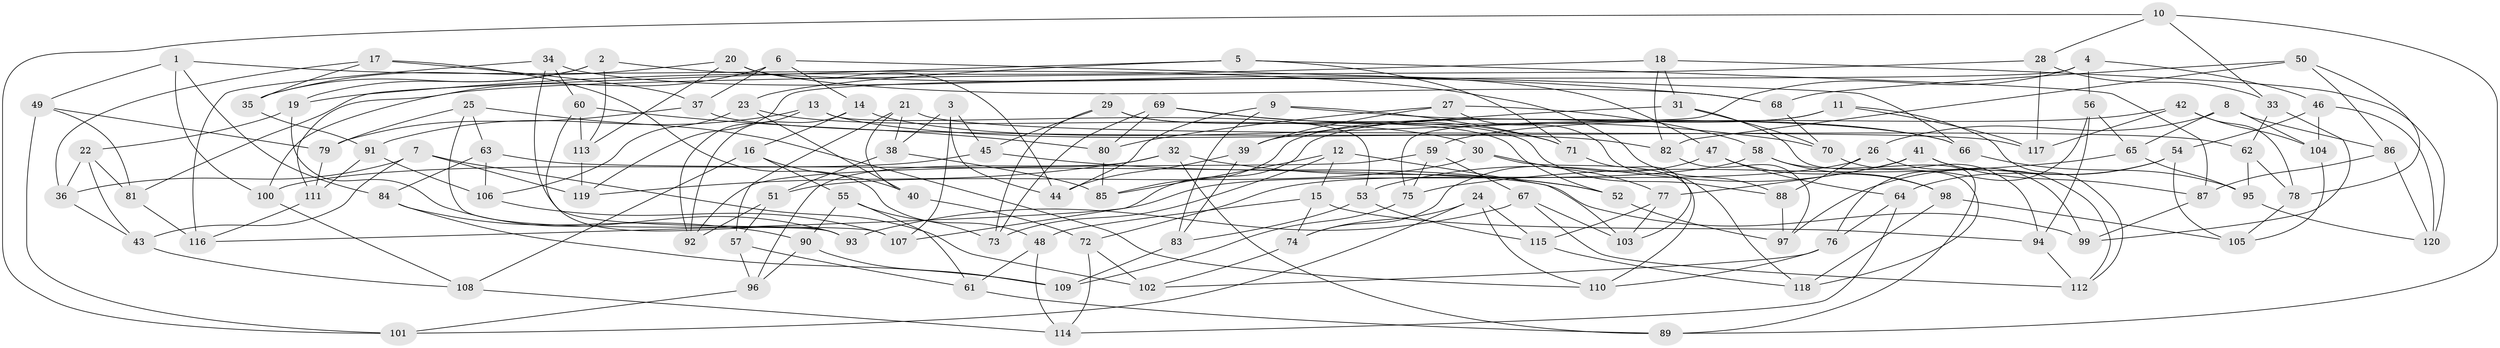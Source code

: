 // Generated by graph-tools (version 1.1) at 2025/27/03/09/25 03:27:01]
// undirected, 120 vertices, 240 edges
graph export_dot {
graph [start="1"]
  node [color=gray90,style=filled];
  1;
  2;
  3;
  4;
  5;
  6;
  7;
  8;
  9;
  10;
  11;
  12;
  13;
  14;
  15;
  16;
  17;
  18;
  19;
  20;
  21;
  22;
  23;
  24;
  25;
  26;
  27;
  28;
  29;
  30;
  31;
  32;
  33;
  34;
  35;
  36;
  37;
  38;
  39;
  40;
  41;
  42;
  43;
  44;
  45;
  46;
  47;
  48;
  49;
  50;
  51;
  52;
  53;
  54;
  55;
  56;
  57;
  58;
  59;
  60;
  61;
  62;
  63;
  64;
  65;
  66;
  67;
  68;
  69;
  70;
  71;
  72;
  73;
  74;
  75;
  76;
  77;
  78;
  79;
  80;
  81;
  82;
  83;
  84;
  85;
  86;
  87;
  88;
  89;
  90;
  91;
  92;
  93;
  94;
  95;
  96;
  97;
  98;
  99;
  100;
  101;
  102;
  103;
  104;
  105;
  106;
  107;
  108;
  109;
  110;
  111;
  112;
  113;
  114;
  115;
  116;
  117;
  118;
  119;
  120;
  1 -- 49;
  1 -- 88;
  1 -- 100;
  1 -- 84;
  2 -- 35;
  2 -- 19;
  2 -- 113;
  2 -- 68;
  3 -- 38;
  3 -- 107;
  3 -- 45;
  3 -- 44;
  4 -- 56;
  4 -- 46;
  4 -- 119;
  4 -- 75;
  5 -- 81;
  5 -- 87;
  5 -- 71;
  5 -- 23;
  6 -- 37;
  6 -- 111;
  6 -- 14;
  6 -- 66;
  7 -- 36;
  7 -- 43;
  7 -- 119;
  7 -- 102;
  8 -- 104;
  8 -- 65;
  8 -- 26;
  8 -- 86;
  9 -- 66;
  9 -- 44;
  9 -- 83;
  9 -- 71;
  10 -- 89;
  10 -- 101;
  10 -- 28;
  10 -- 33;
  11 -- 107;
  11 -- 117;
  11 -- 85;
  11 -- 112;
  12 -- 73;
  12 -- 15;
  12 -- 85;
  12 -- 103;
  13 -- 53;
  13 -- 82;
  13 -- 92;
  13 -- 91;
  14 -- 66;
  14 -- 16;
  14 -- 92;
  15 -- 74;
  15 -- 94;
  15 -- 48;
  16 -- 40;
  16 -- 108;
  16 -- 55;
  17 -- 36;
  17 -- 37;
  17 -- 35;
  17 -- 48;
  18 -- 19;
  18 -- 120;
  18 -- 31;
  18 -- 82;
  19 -- 22;
  19 -- 93;
  20 -- 113;
  20 -- 44;
  20 -- 68;
  20 -- 35;
  21 -- 40;
  21 -- 117;
  21 -- 57;
  21 -- 38;
  22 -- 36;
  22 -- 43;
  22 -- 81;
  23 -- 40;
  23 -- 106;
  23 -- 30;
  24 -- 110;
  24 -- 101;
  24 -- 74;
  24 -- 115;
  25 -- 79;
  25 -- 63;
  25 -- 93;
  25 -- 110;
  26 -- 99;
  26 -- 72;
  26 -- 88;
  27 -- 80;
  27 -- 58;
  27 -- 118;
  27 -- 39;
  28 -- 33;
  28 -- 100;
  28 -- 117;
  29 -- 73;
  29 -- 88;
  29 -- 52;
  29 -- 45;
  30 -- 51;
  30 -- 77;
  30 -- 110;
  31 -- 118;
  31 -- 70;
  31 -- 39;
  32 -- 89;
  32 -- 96;
  32 -- 119;
  32 -- 52;
  33 -- 62;
  33 -- 99;
  34 -- 60;
  34 -- 47;
  34 -- 107;
  34 -- 116;
  35 -- 91;
  36 -- 43;
  37 -- 62;
  37 -- 79;
  38 -- 85;
  38 -- 51;
  39 -- 83;
  39 -- 44;
  40 -- 72;
  41 -- 87;
  41 -- 112;
  41 -- 53;
  41 -- 77;
  42 -- 59;
  42 -- 78;
  42 -- 117;
  42 -- 104;
  43 -- 108;
  45 -- 52;
  45 -- 100;
  46 -- 120;
  46 -- 54;
  46 -- 104;
  47 -- 98;
  47 -- 74;
  47 -- 64;
  48 -- 61;
  48 -- 114;
  49 -- 81;
  49 -- 101;
  49 -- 79;
  50 -- 86;
  50 -- 68;
  50 -- 82;
  50 -- 78;
  51 -- 57;
  51 -- 92;
  52 -- 97;
  53 -- 115;
  53 -- 83;
  54 -- 64;
  54 -- 97;
  54 -- 105;
  55 -- 61;
  55 -- 90;
  55 -- 73;
  56 -- 94;
  56 -- 76;
  56 -- 65;
  57 -- 96;
  57 -- 61;
  58 -- 89;
  58 -- 116;
  58 -- 98;
  59 -- 67;
  59 -- 75;
  59 -- 92;
  60 -- 80;
  60 -- 113;
  60 -- 93;
  61 -- 89;
  62 -- 95;
  62 -- 78;
  63 -- 106;
  63 -- 84;
  63 -- 99;
  64 -- 114;
  64 -- 76;
  65 -- 95;
  65 -- 75;
  66 -- 95;
  67 -- 103;
  67 -- 93;
  67 -- 112;
  68 -- 70;
  69 -- 71;
  69 -- 80;
  69 -- 73;
  69 -- 70;
  70 -- 94;
  71 -- 103;
  72 -- 102;
  72 -- 114;
  74 -- 102;
  75 -- 109;
  76 -- 110;
  76 -- 102;
  77 -- 115;
  77 -- 103;
  78 -- 105;
  79 -- 111;
  80 -- 85;
  81 -- 116;
  82 -- 97;
  83 -- 109;
  84 -- 90;
  84 -- 109;
  86 -- 87;
  86 -- 120;
  87 -- 99;
  88 -- 97;
  90 -- 109;
  90 -- 96;
  91 -- 111;
  91 -- 106;
  94 -- 112;
  95 -- 120;
  96 -- 101;
  98 -- 105;
  98 -- 118;
  100 -- 108;
  104 -- 105;
  106 -- 107;
  108 -- 114;
  111 -- 116;
  113 -- 119;
  115 -- 118;
}
